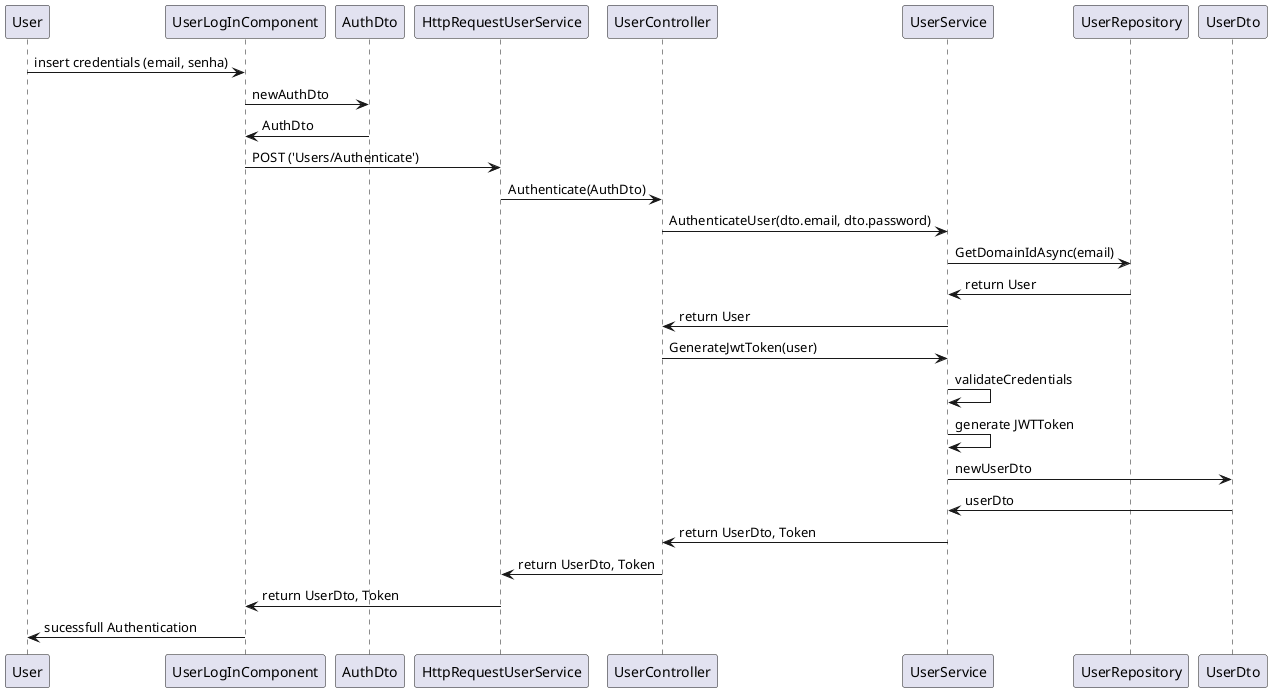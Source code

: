 @startuml

User -> UserLogInComponent :insert credentials (email, senha)

UserLogInComponent -> AuthDto:  newAuthDto
AuthDto -> UserLogInComponent : AuthDto

UserLogInComponent -> HttpRequestUserService: POST ('Users/Authenticate')
HttpRequestUserService -> UserController: Authenticate(AuthDto)
UserController -> UserService: AuthenticateUser(dto.email, dto.password)
UserService -> UserRepository : GetDomainIdAsync(email)
UserRepository -> UserService: return User
UserService -> UserController: return User

UserController -> UserService: GenerateJwtToken(user)
UserService -> UserService: validateCredentials
UserService -> UserService: generate JWTToken

UserService -> UserDto: newUserDto
UserDto -> UserService: userDto

UserService -> UserController : return UserDto, Token
UserController -> HttpRequestUserService: return UserDto, Token

HttpRequestUserService -> UserLogInComponent: return UserDto, Token
UserLogInComponent -> User: sucessfull Authentication
@enduml
